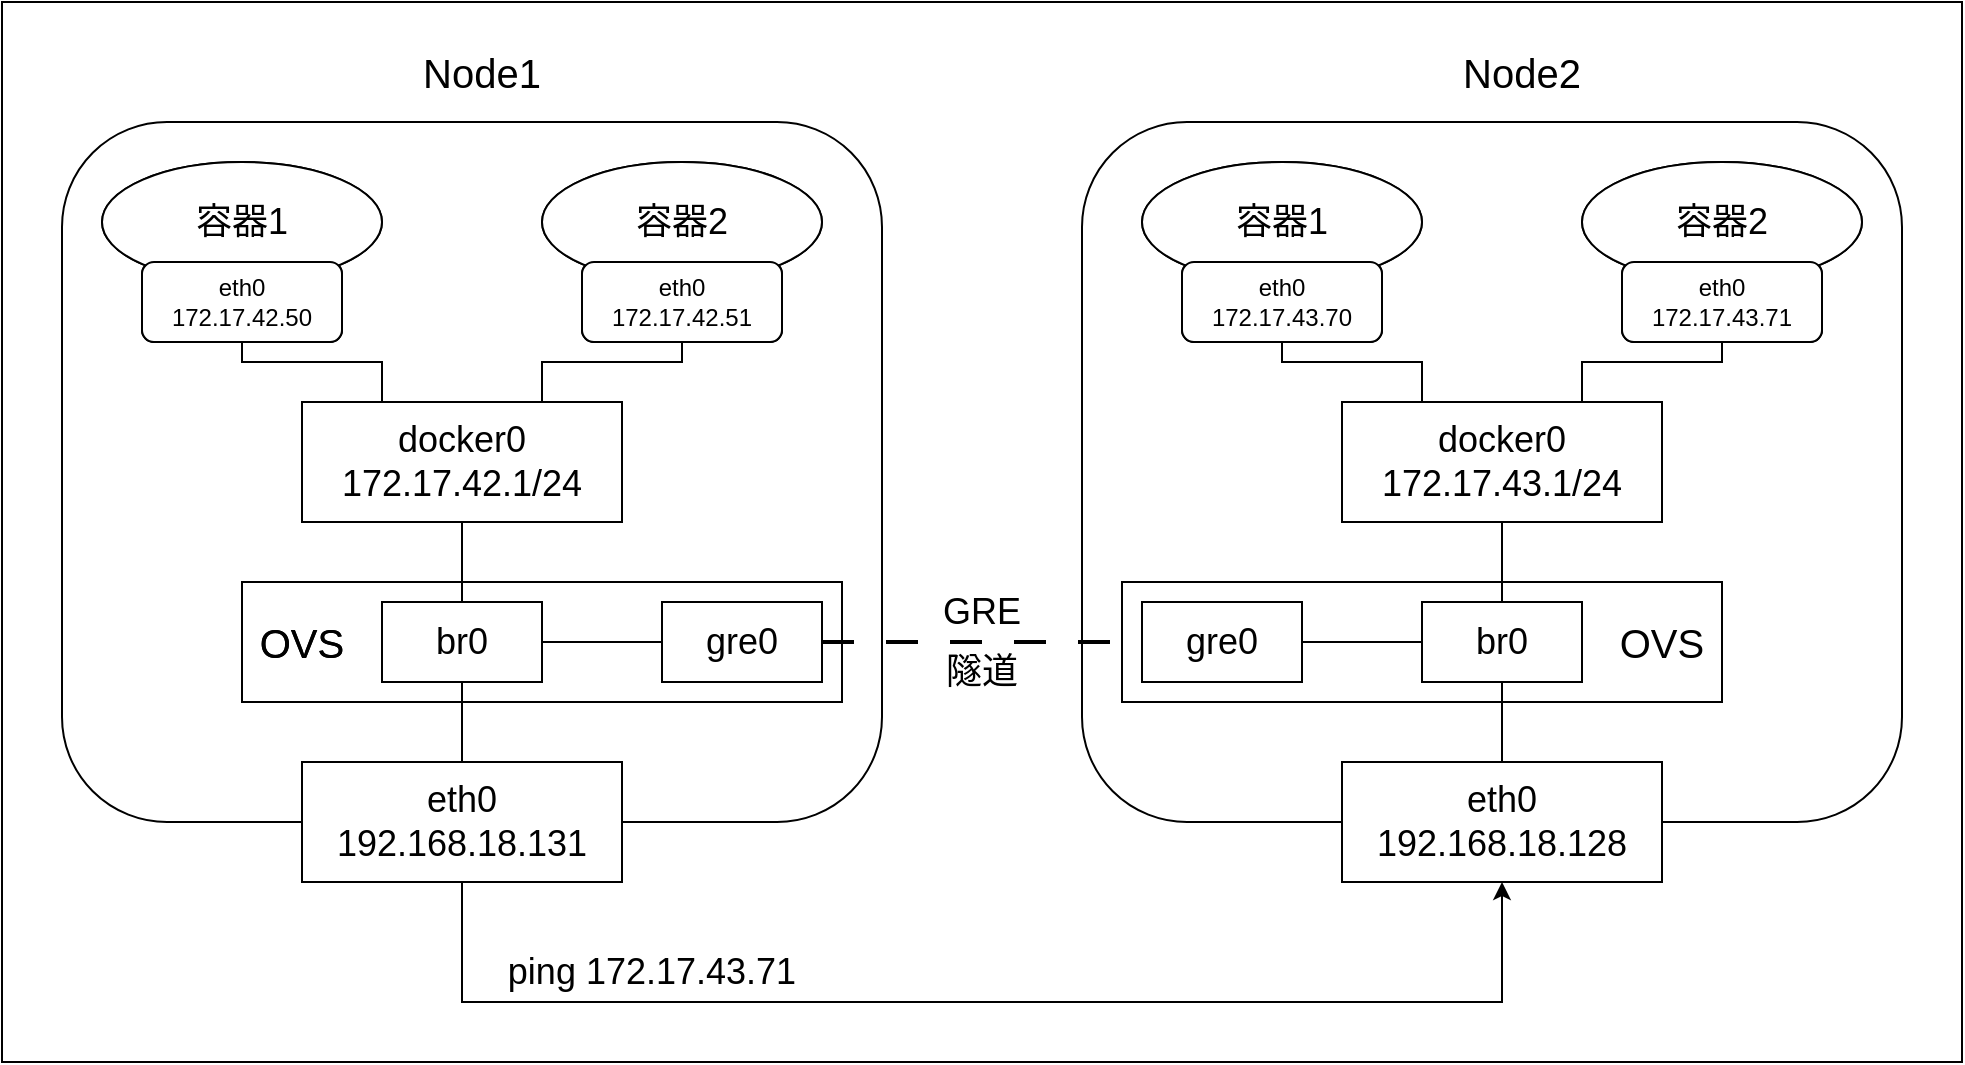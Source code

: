 <mxfile version="21.6.1" type="device">
  <diagram name="第 1 页" id="L2mrs4M0l3rT-VooI9Wk">
    <mxGraphModel dx="2026" dy="1171" grid="1" gridSize="10" guides="1" tooltips="1" connect="1" arrows="1" fold="1" page="1" pageScale="1" pageWidth="1169" pageHeight="827" math="0" shadow="0">
      <root>
        <mxCell id="0" />
        <mxCell id="1" parent="0" />
        <mxCell id="cc-jTQuXcxAPLhB0xe9L-78" value="" style="group" vertex="1" connectable="0" parent="1">
          <mxGeometry x="80" y="120" width="980" height="530" as="geometry" />
        </mxCell>
        <mxCell id="cc-jTQuXcxAPLhB0xe9L-74" value="" style="group" vertex="1" connectable="0" parent="cc-jTQuXcxAPLhB0xe9L-78">
          <mxGeometry x="30" y="60" width="920" height="440" as="geometry" />
        </mxCell>
        <mxCell id="cc-jTQuXcxAPLhB0xe9L-52" value="" style="rounded=1;whiteSpace=wrap;html=1;fillColor=none;" vertex="1" parent="cc-jTQuXcxAPLhB0xe9L-74">
          <mxGeometry x="510" width="410" height="350" as="geometry" />
        </mxCell>
        <mxCell id="cc-jTQuXcxAPLhB0xe9L-53" value="" style="rounded=0;whiteSpace=wrap;html=1;fillColor=none;" vertex="1" parent="cc-jTQuXcxAPLhB0xe9L-74">
          <mxGeometry x="530" y="230" width="300" height="60" as="geometry" />
        </mxCell>
        <mxCell id="cc-jTQuXcxAPLhB0xe9L-17" value="" style="rounded=0;whiteSpace=wrap;html=1;fillColor=none;" vertex="1" parent="cc-jTQuXcxAPLhB0xe9L-74">
          <mxGeometry x="90" y="230" width="300" height="60" as="geometry" />
        </mxCell>
        <mxCell id="cc-jTQuXcxAPLhB0xe9L-1" value="容器1" style="ellipse;whiteSpace=wrap;html=1;fontSize=18;" vertex="1" parent="cc-jTQuXcxAPLhB0xe9L-74">
          <mxGeometry x="20" y="20" width="140" height="60" as="geometry" />
        </mxCell>
        <mxCell id="cc-jTQuXcxAPLhB0xe9L-2" value="容器2" style="ellipse;whiteSpace=wrap;html=1;fontSize=18;" vertex="1" parent="cc-jTQuXcxAPLhB0xe9L-74">
          <mxGeometry x="240" y="20" width="140" height="60" as="geometry" />
        </mxCell>
        <mxCell id="cc-jTQuXcxAPLhB0xe9L-4" value="eth0&lt;br&gt;172.17.42.50" style="rounded=1;whiteSpace=wrap;html=1;" vertex="1" parent="cc-jTQuXcxAPLhB0xe9L-74">
          <mxGeometry x="40" y="70" width="100" height="40" as="geometry" />
        </mxCell>
        <mxCell id="cc-jTQuXcxAPLhB0xe9L-5" value="eth0&lt;br&gt;172.17.42.51" style="rounded=1;whiteSpace=wrap;html=1;" vertex="1" parent="cc-jTQuXcxAPLhB0xe9L-74">
          <mxGeometry x="260" y="70" width="100" height="40" as="geometry" />
        </mxCell>
        <mxCell id="cc-jTQuXcxAPLhB0xe9L-6" value="docker0&lt;br style=&quot;font-size: 18px;&quot;&gt;172.17.42.1/24" style="rounded=0;whiteSpace=wrap;html=1;fontSize=18;" vertex="1" parent="cc-jTQuXcxAPLhB0xe9L-74">
          <mxGeometry x="120" y="140" width="160" height="60" as="geometry" />
        </mxCell>
        <mxCell id="cc-jTQuXcxAPLhB0xe9L-7" value="" style="endArrow=none;html=1;rounded=0;entryX=0.5;entryY=1;entryDx=0;entryDy=0;exitX=0.25;exitY=0;exitDx=0;exitDy=0;" edge="1" parent="cc-jTQuXcxAPLhB0xe9L-74" source="cc-jTQuXcxAPLhB0xe9L-6" target="cc-jTQuXcxAPLhB0xe9L-4">
          <mxGeometry width="50" height="50" relative="1" as="geometry">
            <mxPoint x="40" y="180" as="sourcePoint" />
            <mxPoint x="90" y="130" as="targetPoint" />
            <Array as="points">
              <mxPoint x="160" y="120" />
              <mxPoint x="90" y="120" />
            </Array>
          </mxGeometry>
        </mxCell>
        <mxCell id="cc-jTQuXcxAPLhB0xe9L-8" value="" style="endArrow=none;html=1;rounded=0;entryX=0.5;entryY=1;entryDx=0;entryDy=0;exitX=0.75;exitY=0;exitDx=0;exitDy=0;" edge="1" parent="cc-jTQuXcxAPLhB0xe9L-74" source="cc-jTQuXcxAPLhB0xe9L-6" target="cc-jTQuXcxAPLhB0xe9L-5">
          <mxGeometry width="50" height="50" relative="1" as="geometry">
            <mxPoint x="290" y="170" as="sourcePoint" />
            <mxPoint x="340" y="120" as="targetPoint" />
            <Array as="points">
              <mxPoint x="240" y="120" />
              <mxPoint x="310" y="120" />
            </Array>
          </mxGeometry>
        </mxCell>
        <mxCell id="cc-jTQuXcxAPLhB0xe9L-9" value="br0" style="rounded=0;whiteSpace=wrap;html=1;fontSize=18;" vertex="1" parent="cc-jTQuXcxAPLhB0xe9L-74">
          <mxGeometry x="160" y="240" width="80" height="40" as="geometry" />
        </mxCell>
        <mxCell id="cc-jTQuXcxAPLhB0xe9L-10" value="gre0" style="rounded=0;whiteSpace=wrap;html=1;fontSize=18;" vertex="1" parent="cc-jTQuXcxAPLhB0xe9L-74">
          <mxGeometry x="300" y="240" width="80" height="40" as="geometry" />
        </mxCell>
        <mxCell id="cc-jTQuXcxAPLhB0xe9L-11" value="" style="endArrow=none;html=1;rounded=0;entryX=0.5;entryY=1;entryDx=0;entryDy=0;exitX=0.5;exitY=0;exitDx=0;exitDy=0;" edge="1" parent="cc-jTQuXcxAPLhB0xe9L-74" source="cc-jTQuXcxAPLhB0xe9L-9" target="cc-jTQuXcxAPLhB0xe9L-6">
          <mxGeometry width="50" height="50" relative="1" as="geometry">
            <mxPoint x="160" y="260" as="sourcePoint" />
            <mxPoint x="210" y="210" as="targetPoint" />
          </mxGeometry>
        </mxCell>
        <mxCell id="cc-jTQuXcxAPLhB0xe9L-13" value="OVS" style="text;html=1;strokeColor=none;fillColor=none;align=center;verticalAlign=middle;whiteSpace=wrap;rounded=0;fontSize=20;" vertex="1" parent="cc-jTQuXcxAPLhB0xe9L-74">
          <mxGeometry x="90" y="245" width="60" height="30" as="geometry" />
        </mxCell>
        <mxCell id="cc-jTQuXcxAPLhB0xe9L-14" value="" style="endArrow=none;html=1;rounded=0;entryX=0;entryY=0.5;entryDx=0;entryDy=0;exitX=1;exitY=0.5;exitDx=0;exitDy=0;" edge="1" parent="cc-jTQuXcxAPLhB0xe9L-74" source="cc-jTQuXcxAPLhB0xe9L-9" target="cc-jTQuXcxAPLhB0xe9L-10">
          <mxGeometry width="50" height="50" relative="1" as="geometry">
            <mxPoint x="240" y="310" as="sourcePoint" />
            <mxPoint x="290" y="260" as="targetPoint" />
          </mxGeometry>
        </mxCell>
        <mxCell id="cc-jTQuXcxAPLhB0xe9L-15" value="eth0&lt;br style=&quot;font-size: 18px;&quot;&gt;192.168.18.131" style="rounded=0;whiteSpace=wrap;html=1;fontSize=18;" vertex="1" parent="cc-jTQuXcxAPLhB0xe9L-74">
          <mxGeometry x="120" y="320" width="160" height="60" as="geometry" />
        </mxCell>
        <mxCell id="cc-jTQuXcxAPLhB0xe9L-16" value="" style="endArrow=none;html=1;rounded=0;entryX=0.5;entryY=1;entryDx=0;entryDy=0;exitX=0.5;exitY=0;exitDx=0;exitDy=0;" edge="1" parent="cc-jTQuXcxAPLhB0xe9L-74" source="cc-jTQuXcxAPLhB0xe9L-15" target="cc-jTQuXcxAPLhB0xe9L-9">
          <mxGeometry width="50" height="50" relative="1" as="geometry">
            <mxPoint x="200" y="360" as="sourcePoint" />
            <mxPoint x="210" y="330" as="targetPoint" />
          </mxGeometry>
        </mxCell>
        <mxCell id="cc-jTQuXcxAPLhB0xe9L-20" value="" style="rounded=1;whiteSpace=wrap;html=1;fillColor=none;" vertex="1" parent="cc-jTQuXcxAPLhB0xe9L-74">
          <mxGeometry width="410" height="350" as="geometry" />
        </mxCell>
        <mxCell id="cc-jTQuXcxAPLhB0xe9L-21" value="" style="rounded=0;whiteSpace=wrap;html=1;fillColor=none;" vertex="1" parent="cc-jTQuXcxAPLhB0xe9L-74">
          <mxGeometry x="90" y="230" width="300" height="60" as="geometry" />
        </mxCell>
        <mxCell id="cc-jTQuXcxAPLhB0xe9L-22" value="容器1" style="ellipse;whiteSpace=wrap;html=1;fontSize=18;" vertex="1" parent="cc-jTQuXcxAPLhB0xe9L-74">
          <mxGeometry x="20" y="20" width="140" height="60" as="geometry" />
        </mxCell>
        <mxCell id="cc-jTQuXcxAPLhB0xe9L-23" value="容器2" style="ellipse;whiteSpace=wrap;html=1;fontSize=18;" vertex="1" parent="cc-jTQuXcxAPLhB0xe9L-74">
          <mxGeometry x="240" y="20" width="140" height="60" as="geometry" />
        </mxCell>
        <mxCell id="cc-jTQuXcxAPLhB0xe9L-24" value="eth0&lt;br&gt;172.17.42.50" style="rounded=1;whiteSpace=wrap;html=1;" vertex="1" parent="cc-jTQuXcxAPLhB0xe9L-74">
          <mxGeometry x="40" y="70" width="100" height="40" as="geometry" />
        </mxCell>
        <mxCell id="cc-jTQuXcxAPLhB0xe9L-25" value="eth0&lt;br&gt;172.17.42.51" style="rounded=1;whiteSpace=wrap;html=1;" vertex="1" parent="cc-jTQuXcxAPLhB0xe9L-74">
          <mxGeometry x="260" y="70" width="100" height="40" as="geometry" />
        </mxCell>
        <mxCell id="cc-jTQuXcxAPLhB0xe9L-26" value="docker0&lt;br style=&quot;font-size: 18px;&quot;&gt;172.17.42.1/24" style="rounded=0;whiteSpace=wrap;html=1;fontSize=18;" vertex="1" parent="cc-jTQuXcxAPLhB0xe9L-74">
          <mxGeometry x="120" y="140" width="160" height="60" as="geometry" />
        </mxCell>
        <mxCell id="cc-jTQuXcxAPLhB0xe9L-27" value="" style="endArrow=none;html=1;rounded=0;entryX=0.5;entryY=1;entryDx=0;entryDy=0;exitX=0.25;exitY=0;exitDx=0;exitDy=0;" edge="1" parent="cc-jTQuXcxAPLhB0xe9L-74" source="cc-jTQuXcxAPLhB0xe9L-26" target="cc-jTQuXcxAPLhB0xe9L-24">
          <mxGeometry width="50" height="50" relative="1" as="geometry">
            <mxPoint x="40" y="180" as="sourcePoint" />
            <mxPoint x="90" y="130" as="targetPoint" />
            <Array as="points">
              <mxPoint x="160" y="120" />
              <mxPoint x="90" y="120" />
            </Array>
          </mxGeometry>
        </mxCell>
        <mxCell id="cc-jTQuXcxAPLhB0xe9L-28" value="" style="endArrow=none;html=1;rounded=0;entryX=0.5;entryY=1;entryDx=0;entryDy=0;exitX=0.75;exitY=0;exitDx=0;exitDy=0;" edge="1" parent="cc-jTQuXcxAPLhB0xe9L-74" source="cc-jTQuXcxAPLhB0xe9L-26" target="cc-jTQuXcxAPLhB0xe9L-25">
          <mxGeometry width="50" height="50" relative="1" as="geometry">
            <mxPoint x="290" y="170" as="sourcePoint" />
            <mxPoint x="340" y="120" as="targetPoint" />
            <Array as="points">
              <mxPoint x="240" y="120" />
              <mxPoint x="310" y="120" />
            </Array>
          </mxGeometry>
        </mxCell>
        <mxCell id="cc-jTQuXcxAPLhB0xe9L-29" value="br0" style="rounded=0;whiteSpace=wrap;html=1;fontSize=18;" vertex="1" parent="cc-jTQuXcxAPLhB0xe9L-74">
          <mxGeometry x="160" y="240" width="80" height="40" as="geometry" />
        </mxCell>
        <mxCell id="cc-jTQuXcxAPLhB0xe9L-30" value="gre0" style="rounded=0;whiteSpace=wrap;html=1;fontSize=18;" vertex="1" parent="cc-jTQuXcxAPLhB0xe9L-74">
          <mxGeometry x="300" y="240" width="80" height="40" as="geometry" />
        </mxCell>
        <mxCell id="cc-jTQuXcxAPLhB0xe9L-31" value="" style="endArrow=none;html=1;rounded=0;entryX=0.5;entryY=1;entryDx=0;entryDy=0;exitX=0.5;exitY=0;exitDx=0;exitDy=0;" edge="1" parent="cc-jTQuXcxAPLhB0xe9L-74" source="cc-jTQuXcxAPLhB0xe9L-29" target="cc-jTQuXcxAPLhB0xe9L-26">
          <mxGeometry width="50" height="50" relative="1" as="geometry">
            <mxPoint x="160" y="260" as="sourcePoint" />
            <mxPoint x="210" y="210" as="targetPoint" />
          </mxGeometry>
        </mxCell>
        <mxCell id="cc-jTQuXcxAPLhB0xe9L-32" value="OVS" style="text;html=1;strokeColor=none;fillColor=none;align=center;verticalAlign=middle;whiteSpace=wrap;rounded=0;fontSize=20;" vertex="1" parent="cc-jTQuXcxAPLhB0xe9L-74">
          <mxGeometry x="90" y="245" width="60" height="30" as="geometry" />
        </mxCell>
        <mxCell id="cc-jTQuXcxAPLhB0xe9L-33" value="" style="endArrow=none;html=1;rounded=0;entryX=0;entryY=0.5;entryDx=0;entryDy=0;exitX=1;exitY=0.5;exitDx=0;exitDy=0;" edge="1" parent="cc-jTQuXcxAPLhB0xe9L-74" source="cc-jTQuXcxAPLhB0xe9L-29" target="cc-jTQuXcxAPLhB0xe9L-30">
          <mxGeometry width="50" height="50" relative="1" as="geometry">
            <mxPoint x="240" y="310" as="sourcePoint" />
            <mxPoint x="290" y="260" as="targetPoint" />
          </mxGeometry>
        </mxCell>
        <mxCell id="cc-jTQuXcxAPLhB0xe9L-34" value="eth0&lt;br style=&quot;font-size: 18px;&quot;&gt;192.168.18.131" style="rounded=0;whiteSpace=wrap;html=1;fontSize=18;" vertex="1" parent="cc-jTQuXcxAPLhB0xe9L-74">
          <mxGeometry x="120" y="320" width="160" height="60" as="geometry" />
        </mxCell>
        <mxCell id="cc-jTQuXcxAPLhB0xe9L-35" value="" style="endArrow=none;html=1;rounded=0;entryX=0.5;entryY=1;entryDx=0;entryDy=0;exitX=0.5;exitY=0;exitDx=0;exitDy=0;" edge="1" parent="cc-jTQuXcxAPLhB0xe9L-74" source="cc-jTQuXcxAPLhB0xe9L-34" target="cc-jTQuXcxAPLhB0xe9L-29">
          <mxGeometry width="50" height="50" relative="1" as="geometry">
            <mxPoint x="200" y="360" as="sourcePoint" />
            <mxPoint x="210" y="330" as="targetPoint" />
          </mxGeometry>
        </mxCell>
        <mxCell id="cc-jTQuXcxAPLhB0xe9L-38" value="容器1" style="ellipse;whiteSpace=wrap;html=1;fontSize=18;" vertex="1" parent="cc-jTQuXcxAPLhB0xe9L-74">
          <mxGeometry x="540" y="20" width="140" height="60" as="geometry" />
        </mxCell>
        <mxCell id="cc-jTQuXcxAPLhB0xe9L-39" value="容器2" style="ellipse;whiteSpace=wrap;html=1;fontSize=18;" vertex="1" parent="cc-jTQuXcxAPLhB0xe9L-74">
          <mxGeometry x="760" y="20" width="140" height="60" as="geometry" />
        </mxCell>
        <mxCell id="cc-jTQuXcxAPLhB0xe9L-40" value="eth0&lt;br&gt;172.17.42.50" style="rounded=1;whiteSpace=wrap;html=1;" vertex="1" parent="cc-jTQuXcxAPLhB0xe9L-74">
          <mxGeometry x="560" y="70" width="100" height="40" as="geometry" />
        </mxCell>
        <mxCell id="cc-jTQuXcxAPLhB0xe9L-41" value="eth0&lt;br&gt;172.17.42.51" style="rounded=1;whiteSpace=wrap;html=1;" vertex="1" parent="cc-jTQuXcxAPLhB0xe9L-74">
          <mxGeometry x="780" y="70" width="100" height="40" as="geometry" />
        </mxCell>
        <mxCell id="cc-jTQuXcxAPLhB0xe9L-42" value="docker0&lt;br style=&quot;font-size: 18px;&quot;&gt;172.17.42.1/24" style="rounded=0;whiteSpace=wrap;html=1;fontSize=18;" vertex="1" parent="cc-jTQuXcxAPLhB0xe9L-74">
          <mxGeometry x="640" y="140" width="160" height="60" as="geometry" />
        </mxCell>
        <mxCell id="cc-jTQuXcxAPLhB0xe9L-43" value="" style="endArrow=none;html=1;rounded=0;entryX=0.5;entryY=1;entryDx=0;entryDy=0;exitX=0.25;exitY=0;exitDx=0;exitDy=0;" edge="1" parent="cc-jTQuXcxAPLhB0xe9L-74" source="cc-jTQuXcxAPLhB0xe9L-42" target="cc-jTQuXcxAPLhB0xe9L-40">
          <mxGeometry width="50" height="50" relative="1" as="geometry">
            <mxPoint x="560" y="180" as="sourcePoint" />
            <mxPoint x="610" y="130" as="targetPoint" />
            <Array as="points">
              <mxPoint x="680" y="120" />
              <mxPoint x="610" y="120" />
            </Array>
          </mxGeometry>
        </mxCell>
        <mxCell id="cc-jTQuXcxAPLhB0xe9L-44" value="" style="endArrow=none;html=1;rounded=0;entryX=0.5;entryY=1;entryDx=0;entryDy=0;exitX=0.75;exitY=0;exitDx=0;exitDy=0;" edge="1" parent="cc-jTQuXcxAPLhB0xe9L-74" source="cc-jTQuXcxAPLhB0xe9L-42" target="cc-jTQuXcxAPLhB0xe9L-41">
          <mxGeometry width="50" height="50" relative="1" as="geometry">
            <mxPoint x="810" y="170" as="sourcePoint" />
            <mxPoint x="860" y="120" as="targetPoint" />
            <Array as="points">
              <mxPoint x="760" y="120" />
              <mxPoint x="830" y="120" />
            </Array>
          </mxGeometry>
        </mxCell>
        <mxCell id="cc-jTQuXcxAPLhB0xe9L-45" value="br0" style="rounded=0;whiteSpace=wrap;html=1;fontSize=18;" vertex="1" parent="cc-jTQuXcxAPLhB0xe9L-74">
          <mxGeometry x="680" y="240" width="80" height="40" as="geometry" />
        </mxCell>
        <mxCell id="cc-jTQuXcxAPLhB0xe9L-46" value="gre0" style="rounded=0;whiteSpace=wrap;html=1;fontSize=18;" vertex="1" parent="cc-jTQuXcxAPLhB0xe9L-74">
          <mxGeometry x="540" y="240" width="80" height="40" as="geometry" />
        </mxCell>
        <mxCell id="cc-jTQuXcxAPLhB0xe9L-47" value="" style="endArrow=none;html=1;rounded=0;entryX=0.5;entryY=1;entryDx=0;entryDy=0;exitX=0.5;exitY=0;exitDx=0;exitDy=0;" edge="1" parent="cc-jTQuXcxAPLhB0xe9L-74" source="cc-jTQuXcxAPLhB0xe9L-45" target="cc-jTQuXcxAPLhB0xe9L-42">
          <mxGeometry width="50" height="50" relative="1" as="geometry">
            <mxPoint x="680" y="260" as="sourcePoint" />
            <mxPoint x="730" y="210" as="targetPoint" />
          </mxGeometry>
        </mxCell>
        <mxCell id="cc-jTQuXcxAPLhB0xe9L-50" value="eth0&lt;br style=&quot;font-size: 18px;&quot;&gt;192.168.18.131" style="rounded=0;whiteSpace=wrap;html=1;fontSize=18;" vertex="1" parent="cc-jTQuXcxAPLhB0xe9L-74">
          <mxGeometry x="640" y="320" width="160" height="60" as="geometry" />
        </mxCell>
        <mxCell id="cc-jTQuXcxAPLhB0xe9L-51" value="" style="endArrow=none;html=1;rounded=0;entryX=0.5;entryY=1;entryDx=0;entryDy=0;exitX=0.5;exitY=0;exitDx=0;exitDy=0;" edge="1" parent="cc-jTQuXcxAPLhB0xe9L-74" source="cc-jTQuXcxAPLhB0xe9L-50" target="cc-jTQuXcxAPLhB0xe9L-45">
          <mxGeometry width="50" height="50" relative="1" as="geometry">
            <mxPoint x="720" y="360" as="sourcePoint" />
            <mxPoint x="730" y="330" as="targetPoint" />
          </mxGeometry>
        </mxCell>
        <mxCell id="cc-jTQuXcxAPLhB0xe9L-54" value="容器1" style="ellipse;whiteSpace=wrap;html=1;fontSize=18;" vertex="1" parent="cc-jTQuXcxAPLhB0xe9L-74">
          <mxGeometry x="540" y="20" width="140" height="60" as="geometry" />
        </mxCell>
        <mxCell id="cc-jTQuXcxAPLhB0xe9L-55" value="容器2" style="ellipse;whiteSpace=wrap;html=1;fontSize=18;" vertex="1" parent="cc-jTQuXcxAPLhB0xe9L-74">
          <mxGeometry x="760" y="20" width="140" height="60" as="geometry" />
        </mxCell>
        <mxCell id="cc-jTQuXcxAPLhB0xe9L-56" value="eth0&lt;br&gt;172.17.43.70" style="rounded=1;whiteSpace=wrap;html=1;" vertex="1" parent="cc-jTQuXcxAPLhB0xe9L-74">
          <mxGeometry x="560" y="70" width="100" height="40" as="geometry" />
        </mxCell>
        <mxCell id="cc-jTQuXcxAPLhB0xe9L-57" value="eth0&lt;br&gt;172.17.43.71" style="rounded=1;whiteSpace=wrap;html=1;" vertex="1" parent="cc-jTQuXcxAPLhB0xe9L-74">
          <mxGeometry x="780" y="70" width="100" height="40" as="geometry" />
        </mxCell>
        <mxCell id="cc-jTQuXcxAPLhB0xe9L-58" value="docker0&lt;br style=&quot;font-size: 18px;&quot;&gt;172.17.43.1/24" style="rounded=0;whiteSpace=wrap;html=1;fontSize=18;" vertex="1" parent="cc-jTQuXcxAPLhB0xe9L-74">
          <mxGeometry x="640" y="140" width="160" height="60" as="geometry" />
        </mxCell>
        <mxCell id="cc-jTQuXcxAPLhB0xe9L-59" value="" style="endArrow=none;html=1;rounded=0;entryX=0.5;entryY=1;entryDx=0;entryDy=0;exitX=0.25;exitY=0;exitDx=0;exitDy=0;" edge="1" parent="cc-jTQuXcxAPLhB0xe9L-74" source="cc-jTQuXcxAPLhB0xe9L-58" target="cc-jTQuXcxAPLhB0xe9L-56">
          <mxGeometry width="50" height="50" relative="1" as="geometry">
            <mxPoint x="560" y="180" as="sourcePoint" />
            <mxPoint x="610" y="130" as="targetPoint" />
            <Array as="points">
              <mxPoint x="680" y="120" />
              <mxPoint x="610" y="120" />
            </Array>
          </mxGeometry>
        </mxCell>
        <mxCell id="cc-jTQuXcxAPLhB0xe9L-60" value="" style="endArrow=none;html=1;rounded=0;entryX=0.5;entryY=1;entryDx=0;entryDy=0;exitX=0.75;exitY=0;exitDx=0;exitDy=0;" edge="1" parent="cc-jTQuXcxAPLhB0xe9L-74" source="cc-jTQuXcxAPLhB0xe9L-58" target="cc-jTQuXcxAPLhB0xe9L-57">
          <mxGeometry width="50" height="50" relative="1" as="geometry">
            <mxPoint x="810" y="170" as="sourcePoint" />
            <mxPoint x="860" y="120" as="targetPoint" />
            <Array as="points">
              <mxPoint x="760" y="120" />
              <mxPoint x="830" y="120" />
            </Array>
          </mxGeometry>
        </mxCell>
        <mxCell id="cc-jTQuXcxAPLhB0xe9L-63" value="" style="endArrow=none;html=1;rounded=0;entryX=0.5;entryY=1;entryDx=0;entryDy=0;exitX=0.5;exitY=0;exitDx=0;exitDy=0;" edge="1" parent="cc-jTQuXcxAPLhB0xe9L-74" target="cc-jTQuXcxAPLhB0xe9L-58">
          <mxGeometry width="50" height="50" relative="1" as="geometry">
            <mxPoint x="720" y="240" as="sourcePoint" />
            <mxPoint x="730" y="210" as="targetPoint" />
          </mxGeometry>
        </mxCell>
        <mxCell id="cc-jTQuXcxAPLhB0xe9L-64" value="OVS" style="text;html=1;strokeColor=none;fillColor=none;align=center;verticalAlign=middle;whiteSpace=wrap;rounded=0;fontSize=20;" vertex="1" parent="cc-jTQuXcxAPLhB0xe9L-74">
          <mxGeometry x="770" y="245" width="60" height="30" as="geometry" />
        </mxCell>
        <mxCell id="cc-jTQuXcxAPLhB0xe9L-66" value="eth0&lt;br style=&quot;font-size: 18px;&quot;&gt;192.168.18.128" style="rounded=0;whiteSpace=wrap;html=1;fontSize=18;" vertex="1" parent="cc-jTQuXcxAPLhB0xe9L-74">
          <mxGeometry x="640" y="320" width="160" height="60" as="geometry" />
        </mxCell>
        <mxCell id="cc-jTQuXcxAPLhB0xe9L-67" value="" style="endArrow=none;html=1;rounded=0;entryX=0.5;entryY=1;entryDx=0;entryDy=0;exitX=0.5;exitY=0;exitDx=0;exitDy=0;" edge="1" parent="cc-jTQuXcxAPLhB0xe9L-74" source="cc-jTQuXcxAPLhB0xe9L-66">
          <mxGeometry width="50" height="50" relative="1" as="geometry">
            <mxPoint x="720" y="360" as="sourcePoint" />
            <mxPoint x="720" y="280" as="targetPoint" />
          </mxGeometry>
        </mxCell>
        <mxCell id="cc-jTQuXcxAPLhB0xe9L-68" value="" style="endArrow=none;html=1;rounded=0;exitX=1;exitY=0.5;exitDx=0;exitDy=0;entryX=0;entryY=0.5;entryDx=0;entryDy=0;" edge="1" parent="cc-jTQuXcxAPLhB0xe9L-74" source="cc-jTQuXcxAPLhB0xe9L-46" target="cc-jTQuXcxAPLhB0xe9L-45">
          <mxGeometry width="50" height="50" relative="1" as="geometry">
            <mxPoint x="620" y="310" as="sourcePoint" />
            <mxPoint x="670" y="260" as="targetPoint" />
          </mxGeometry>
        </mxCell>
        <mxCell id="cc-jTQuXcxAPLhB0xe9L-69" value="" style="endArrow=none;html=1;rounded=0;exitX=1;exitY=0.5;exitDx=0;exitDy=0;entryX=0;entryY=0.5;entryDx=0;entryDy=0;strokeWidth=2;dashed=1;dashPattern=8 8;" edge="1" parent="cc-jTQuXcxAPLhB0xe9L-74" source="cc-jTQuXcxAPLhB0xe9L-30" target="cc-jTQuXcxAPLhB0xe9L-46">
          <mxGeometry width="50" height="50" relative="1" as="geometry">
            <mxPoint x="430" y="325" as="sourcePoint" />
            <mxPoint x="480" y="275" as="targetPoint" />
          </mxGeometry>
        </mxCell>
        <mxCell id="cc-jTQuXcxAPLhB0xe9L-70" value="GRE" style="text;html=1;strokeColor=none;fillColor=none;align=center;verticalAlign=middle;whiteSpace=wrap;rounded=0;fontSize=18;" vertex="1" parent="cc-jTQuXcxAPLhB0xe9L-74">
          <mxGeometry x="430" y="230" width="60" height="30" as="geometry" />
        </mxCell>
        <mxCell id="cc-jTQuXcxAPLhB0xe9L-71" value="隧道" style="text;html=1;strokeColor=none;fillColor=none;align=center;verticalAlign=middle;whiteSpace=wrap;rounded=0;fontSize=18;" vertex="1" parent="cc-jTQuXcxAPLhB0xe9L-74">
          <mxGeometry x="430" y="260" width="60" height="30" as="geometry" />
        </mxCell>
        <mxCell id="cc-jTQuXcxAPLhB0xe9L-72" value="" style="endArrow=classic;html=1;rounded=0;exitX=0.5;exitY=1;exitDx=0;exitDy=0;entryX=0.5;entryY=1;entryDx=0;entryDy=0;" edge="1" parent="cc-jTQuXcxAPLhB0xe9L-74" source="cc-jTQuXcxAPLhB0xe9L-34" target="cc-jTQuXcxAPLhB0xe9L-66">
          <mxGeometry width="50" height="50" relative="1" as="geometry">
            <mxPoint x="300" y="440" as="sourcePoint" />
            <mxPoint x="350" y="390" as="targetPoint" />
            <Array as="points">
              <mxPoint x="200" y="440" />
              <mxPoint x="720" y="440" />
            </Array>
          </mxGeometry>
        </mxCell>
        <mxCell id="cc-jTQuXcxAPLhB0xe9L-73" value="ping 172.17.43.71" style="text;html=1;strokeColor=none;fillColor=none;align=center;verticalAlign=middle;whiteSpace=wrap;rounded=0;fontSize=18;" vertex="1" parent="cc-jTQuXcxAPLhB0xe9L-74">
          <mxGeometry x="200" y="410" width="190" height="30" as="geometry" />
        </mxCell>
        <mxCell id="cc-jTQuXcxAPLhB0xe9L-75" value="Node1" style="text;html=1;strokeColor=none;fillColor=none;align=center;verticalAlign=middle;whiteSpace=wrap;rounded=0;fontSize=20;" vertex="1" parent="cc-jTQuXcxAPLhB0xe9L-78">
          <mxGeometry x="210" y="20" width="60" height="30" as="geometry" />
        </mxCell>
        <mxCell id="cc-jTQuXcxAPLhB0xe9L-76" value="Node2" style="text;html=1;strokeColor=none;fillColor=none;align=center;verticalAlign=middle;whiteSpace=wrap;rounded=0;fontSize=20;" vertex="1" parent="cc-jTQuXcxAPLhB0xe9L-78">
          <mxGeometry x="730" y="20" width="60" height="30" as="geometry" />
        </mxCell>
        <mxCell id="cc-jTQuXcxAPLhB0xe9L-77" value="" style="rounded=0;whiteSpace=wrap;html=1;fillColor=none;" vertex="1" parent="cc-jTQuXcxAPLhB0xe9L-78">
          <mxGeometry width="980" height="530" as="geometry" />
        </mxCell>
      </root>
    </mxGraphModel>
  </diagram>
</mxfile>
